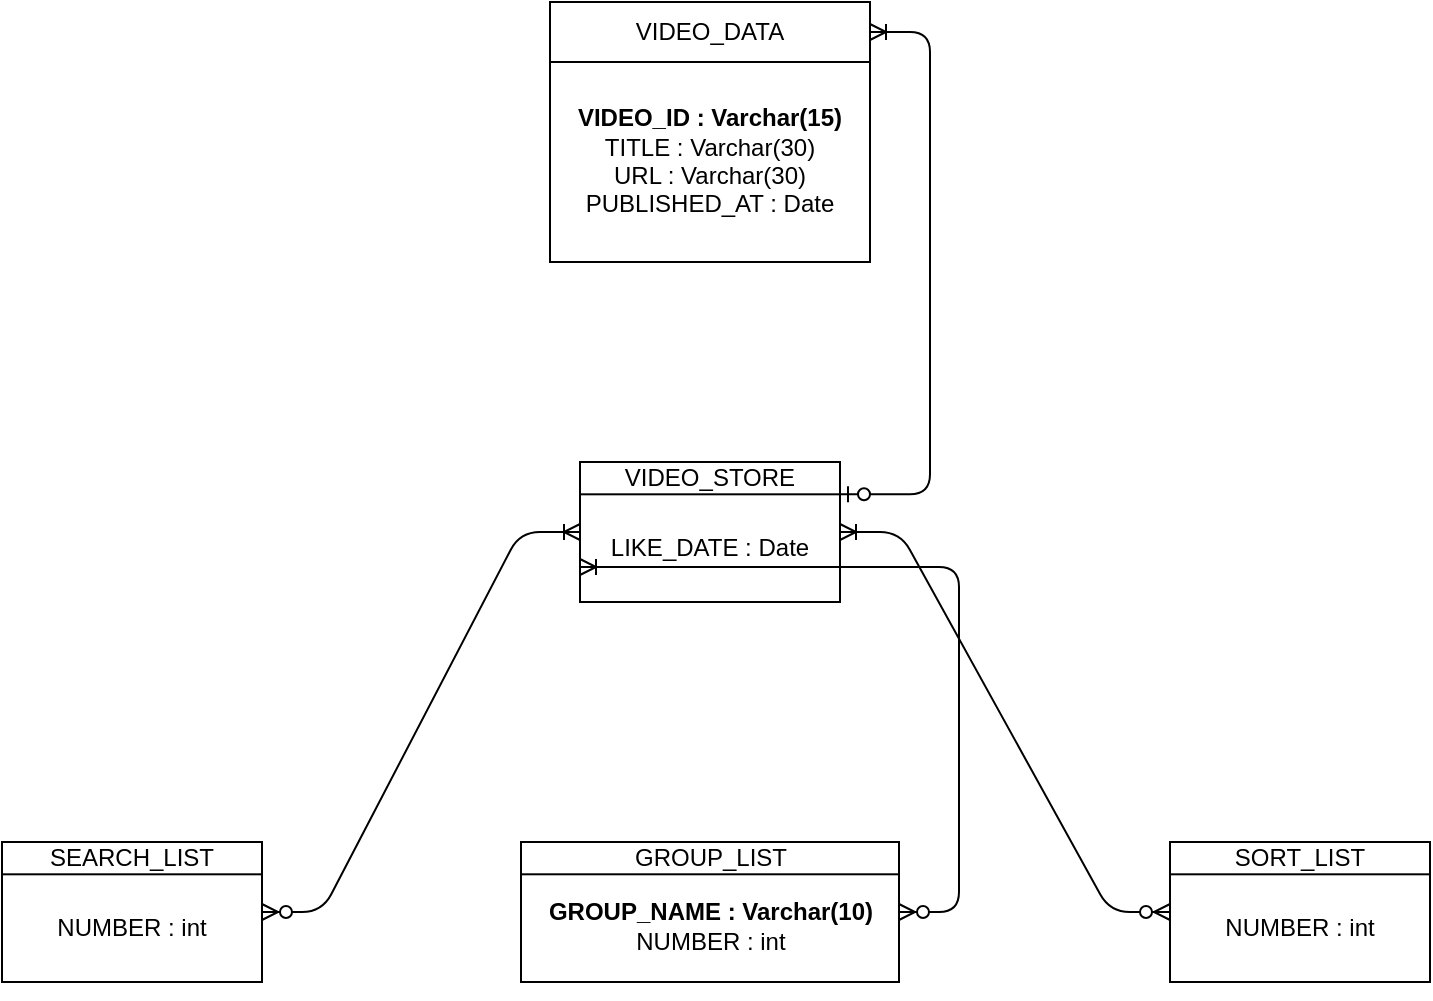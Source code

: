 <mxfile version="13.2.1" type="device"><diagram id="lXlzvD8XYcTXZy8ZjfRA" name="Page-1"><mxGraphModel dx="1422" dy="762" grid="1" gridSize="10" guides="1" tooltips="1" connect="1" arrows="1" fold="1" page="1" pageScale="1" pageWidth="827" pageHeight="600" math="0" shadow="0"><root><mxCell id="0"/><mxCell id="1" parent="0"/><mxCell id="LehZVAMeBgRd0XMygXAi-10" value="" style="group" parent="1" vertex="1" connectable="0"><mxGeometry x="331" y="40" width="160" height="130" as="geometry"/></mxCell><mxCell id="LehZVAMeBgRd0XMygXAi-1" value="&lt;br&gt;&lt;br&gt;&lt;b&gt;VIDEO_ID : Varchar(15)&lt;/b&gt;&lt;br&gt;TITLE : Varchar(30)&lt;br&gt;URL : Varchar(30)&lt;br&gt;PUBLISHED_AT : Date" style="rounded=0;whiteSpace=wrap;html=1;" parent="LehZVAMeBgRd0XMygXAi-10" vertex="1"><mxGeometry width="160" height="130" as="geometry"/></mxCell><mxCell id="LehZVAMeBgRd0XMygXAi-5" style="edgeStyle=orthogonalEdgeStyle;rounded=0;orthogonalLoop=1;jettySize=auto;html=1;exitX=0.5;exitY=1;exitDx=0;exitDy=0;" parent="LehZVAMeBgRd0XMygXAi-10" source="LehZVAMeBgRd0XMygXAi-1" target="LehZVAMeBgRd0XMygXAi-1" edge="1"><mxGeometry relative="1" as="geometry"/></mxCell><mxCell id="LehZVAMeBgRd0XMygXAi-6" value="VIDEO_DATA" style="rounded=0;whiteSpace=wrap;html=1;" parent="LehZVAMeBgRd0XMygXAi-10" vertex="1"><mxGeometry width="160" height="30" as="geometry"/></mxCell><mxCell id="LehZVAMeBgRd0XMygXAi-9" style="edgeStyle=orthogonalEdgeStyle;rounded=0;orthogonalLoop=1;jettySize=auto;html=1;exitX=0.5;exitY=1;exitDx=0;exitDy=0;" parent="LehZVAMeBgRd0XMygXAi-10" source="LehZVAMeBgRd0XMygXAi-1" target="LehZVAMeBgRd0XMygXAi-1" edge="1"><mxGeometry relative="1" as="geometry"/></mxCell><mxCell id="LehZVAMeBgRd0XMygXAi-11" value="" style="group" parent="1" vertex="1" connectable="0"><mxGeometry x="346" y="270" width="130" height="70" as="geometry"/></mxCell><mxCell id="LehZVAMeBgRd0XMygXAi-12" value="&lt;br&gt;LIKE_DATE : Date" style="rounded=0;whiteSpace=wrap;html=1;" parent="LehZVAMeBgRd0XMygXAi-11" vertex="1"><mxGeometry width="130" height="70" as="geometry"/></mxCell><mxCell id="LehZVAMeBgRd0XMygXAi-13" style="edgeStyle=orthogonalEdgeStyle;rounded=0;orthogonalLoop=1;jettySize=auto;html=1;exitX=0.5;exitY=1;exitDx=0;exitDy=0;" parent="LehZVAMeBgRd0XMygXAi-11" source="LehZVAMeBgRd0XMygXAi-12" target="LehZVAMeBgRd0XMygXAi-12" edge="1"><mxGeometry relative="1" as="geometry"/></mxCell><mxCell id="LehZVAMeBgRd0XMygXAi-14" value="VIDEO_STORE" style="rounded=0;whiteSpace=wrap;html=1;" parent="LehZVAMeBgRd0XMygXAi-11" vertex="1"><mxGeometry width="130" height="16.154" as="geometry"/></mxCell><mxCell id="LehZVAMeBgRd0XMygXAi-15" style="edgeStyle=orthogonalEdgeStyle;rounded=0;orthogonalLoop=1;jettySize=auto;html=1;exitX=0.5;exitY=1;exitDx=0;exitDy=0;" parent="LehZVAMeBgRd0XMygXAi-11" source="LehZVAMeBgRd0XMygXAi-12" target="LehZVAMeBgRd0XMygXAi-12" edge="1"><mxGeometry relative="1" as="geometry"/></mxCell><mxCell id="LehZVAMeBgRd0XMygXAi-21" value="" style="group" parent="1" vertex="1" connectable="0"><mxGeometry x="316.5" y="460" width="189" height="70" as="geometry"/></mxCell><mxCell id="LehZVAMeBgRd0XMygXAi-22" value="&lt;br&gt;&lt;b&gt;GROUP_NAME : Varchar(10)&lt;/b&gt;&lt;br&gt;NUMBER : int" style="rounded=0;whiteSpace=wrap;html=1;" parent="LehZVAMeBgRd0XMygXAi-21" vertex="1"><mxGeometry width="189" height="70" as="geometry"/></mxCell><mxCell id="LehZVAMeBgRd0XMygXAi-23" style="edgeStyle=orthogonalEdgeStyle;rounded=0;orthogonalLoop=1;jettySize=auto;html=1;exitX=0.5;exitY=1;exitDx=0;exitDy=0;" parent="LehZVAMeBgRd0XMygXAi-21" source="LehZVAMeBgRd0XMygXAi-22" target="LehZVAMeBgRd0XMygXAi-22" edge="1"><mxGeometry relative="1" as="geometry"/></mxCell><mxCell id="LehZVAMeBgRd0XMygXAi-24" value="GROUP_LIST" style="rounded=0;whiteSpace=wrap;html=1;" parent="LehZVAMeBgRd0XMygXAi-21" vertex="1"><mxGeometry width="189" height="16.15" as="geometry"/></mxCell><mxCell id="LehZVAMeBgRd0XMygXAi-25" style="edgeStyle=orthogonalEdgeStyle;rounded=0;orthogonalLoop=1;jettySize=auto;html=1;exitX=0.5;exitY=1;exitDx=0;exitDy=0;" parent="LehZVAMeBgRd0XMygXAi-21" source="LehZVAMeBgRd0XMygXAi-22" target="LehZVAMeBgRd0XMygXAi-22" edge="1"><mxGeometry relative="1" as="geometry"/></mxCell><mxCell id="LehZVAMeBgRd0XMygXAi-26" value="" style="group" parent="1" vertex="1" connectable="0"><mxGeometry x="641" y="460" width="130" height="70" as="geometry"/></mxCell><mxCell id="LehZVAMeBgRd0XMygXAi-27" value="&lt;br&gt;NUMBER : int" style="rounded=0;whiteSpace=wrap;html=1;" parent="LehZVAMeBgRd0XMygXAi-26" vertex="1"><mxGeometry width="130" height="70" as="geometry"/></mxCell><mxCell id="LehZVAMeBgRd0XMygXAi-28" style="edgeStyle=orthogonalEdgeStyle;rounded=0;orthogonalLoop=1;jettySize=auto;html=1;exitX=0.5;exitY=1;exitDx=0;exitDy=0;" parent="LehZVAMeBgRd0XMygXAi-26" source="LehZVAMeBgRd0XMygXAi-27" target="LehZVAMeBgRd0XMygXAi-27" edge="1"><mxGeometry relative="1" as="geometry"/></mxCell><mxCell id="LehZVAMeBgRd0XMygXAi-29" value="SORT_LIST" style="rounded=0;whiteSpace=wrap;html=1;" parent="LehZVAMeBgRd0XMygXAi-26" vertex="1"><mxGeometry width="130" height="16.154" as="geometry"/></mxCell><mxCell id="LehZVAMeBgRd0XMygXAi-30" style="edgeStyle=orthogonalEdgeStyle;rounded=0;orthogonalLoop=1;jettySize=auto;html=1;exitX=0.5;exitY=1;exitDx=0;exitDy=0;" parent="LehZVAMeBgRd0XMygXAi-26" source="LehZVAMeBgRd0XMygXAi-27" target="LehZVAMeBgRd0XMygXAi-27" edge="1"><mxGeometry relative="1" as="geometry"/></mxCell><mxCell id="LehZVAMeBgRd0XMygXAi-41" value="" style="group" parent="1" vertex="1" connectable="0"><mxGeometry x="57" y="460" width="130" height="70" as="geometry"/></mxCell><mxCell id="LehZVAMeBgRd0XMygXAi-42" value="&lt;br&gt;NUMBER : int" style="rounded=0;whiteSpace=wrap;html=1;" parent="LehZVAMeBgRd0XMygXAi-41" vertex="1"><mxGeometry width="130" height="70" as="geometry"/></mxCell><mxCell id="LehZVAMeBgRd0XMygXAi-43" style="edgeStyle=orthogonalEdgeStyle;rounded=0;orthogonalLoop=1;jettySize=auto;html=1;exitX=0.5;exitY=1;exitDx=0;exitDy=0;" parent="LehZVAMeBgRd0XMygXAi-41" source="LehZVAMeBgRd0XMygXAi-42" target="LehZVAMeBgRd0XMygXAi-42" edge="1"><mxGeometry relative="1" as="geometry"/></mxCell><mxCell id="LehZVAMeBgRd0XMygXAi-44" value="SEARCH_LIST" style="rounded=0;whiteSpace=wrap;html=1;" parent="LehZVAMeBgRd0XMygXAi-41" vertex="1"><mxGeometry width="130" height="16.154" as="geometry"/></mxCell><mxCell id="LehZVAMeBgRd0XMygXAi-45" style="edgeStyle=orthogonalEdgeStyle;rounded=0;orthogonalLoop=1;jettySize=auto;html=1;exitX=0.5;exitY=1;exitDx=0;exitDy=0;" parent="LehZVAMeBgRd0XMygXAi-41" source="LehZVAMeBgRd0XMygXAi-42" target="LehZVAMeBgRd0XMygXAi-42" edge="1"><mxGeometry relative="1" as="geometry"/></mxCell><mxCell id="LehZVAMeBgRd0XMygXAi-54" value="" style="edgeStyle=entityRelationEdgeStyle;fontSize=12;html=1;endArrow=ERoneToMany;startArrow=ERzeroToOne;exitX=1;exitY=1;exitDx=0;exitDy=0;" parent="1" source="LehZVAMeBgRd0XMygXAi-14" target="LehZVAMeBgRd0XMygXAi-6" edge="1"><mxGeometry width="100" height="100" relative="1" as="geometry"><mxPoint x="411" y="265" as="sourcePoint"/><mxPoint x="330" y="110" as="targetPoint"/></mxGeometry></mxCell><mxCell id="LehZVAMeBgRd0XMygXAi-55" value="" style="edgeStyle=entityRelationEdgeStyle;fontSize=12;html=1;endArrow=ERoneToMany;startArrow=ERzeroToMany;exitX=1;exitY=0.5;exitDx=0;exitDy=0;" parent="1" source="LehZVAMeBgRd0XMygXAi-42" target="LehZVAMeBgRd0XMygXAi-12" edge="1"><mxGeometry width="100" height="100" relative="1" as="geometry"><mxPoint x="360" y="360" as="sourcePoint"/><mxPoint x="460" y="260" as="targetPoint"/></mxGeometry></mxCell><mxCell id="LehZVAMeBgRd0XMygXAi-57" value="" style="edgeStyle=entityRelationEdgeStyle;fontSize=12;html=1;endArrow=ERoneToMany;startArrow=ERzeroToMany;" parent="1" source="LehZVAMeBgRd0XMygXAi-27" target="LehZVAMeBgRd0XMygXAi-12" edge="1"><mxGeometry width="100" height="100" relative="1" as="geometry"><mxPoint x="360" y="360" as="sourcePoint"/><mxPoint x="570" y="305" as="targetPoint"/></mxGeometry></mxCell><mxCell id="LehZVAMeBgRd0XMygXAi-58" value="" style="edgeStyle=entityRelationEdgeStyle;fontSize=12;html=1;endArrow=ERoneToMany;startArrow=ERzeroToMany;entryX=0;entryY=0.75;entryDx=0;entryDy=0;" parent="1" source="LehZVAMeBgRd0XMygXAi-22" target="LehZVAMeBgRd0XMygXAi-12" edge="1"><mxGeometry width="100" height="100" relative="1" as="geometry"><mxPoint x="360" y="360" as="sourcePoint"/><mxPoint x="460" y="260" as="targetPoint"/></mxGeometry></mxCell></root></mxGraphModel></diagram></mxfile>